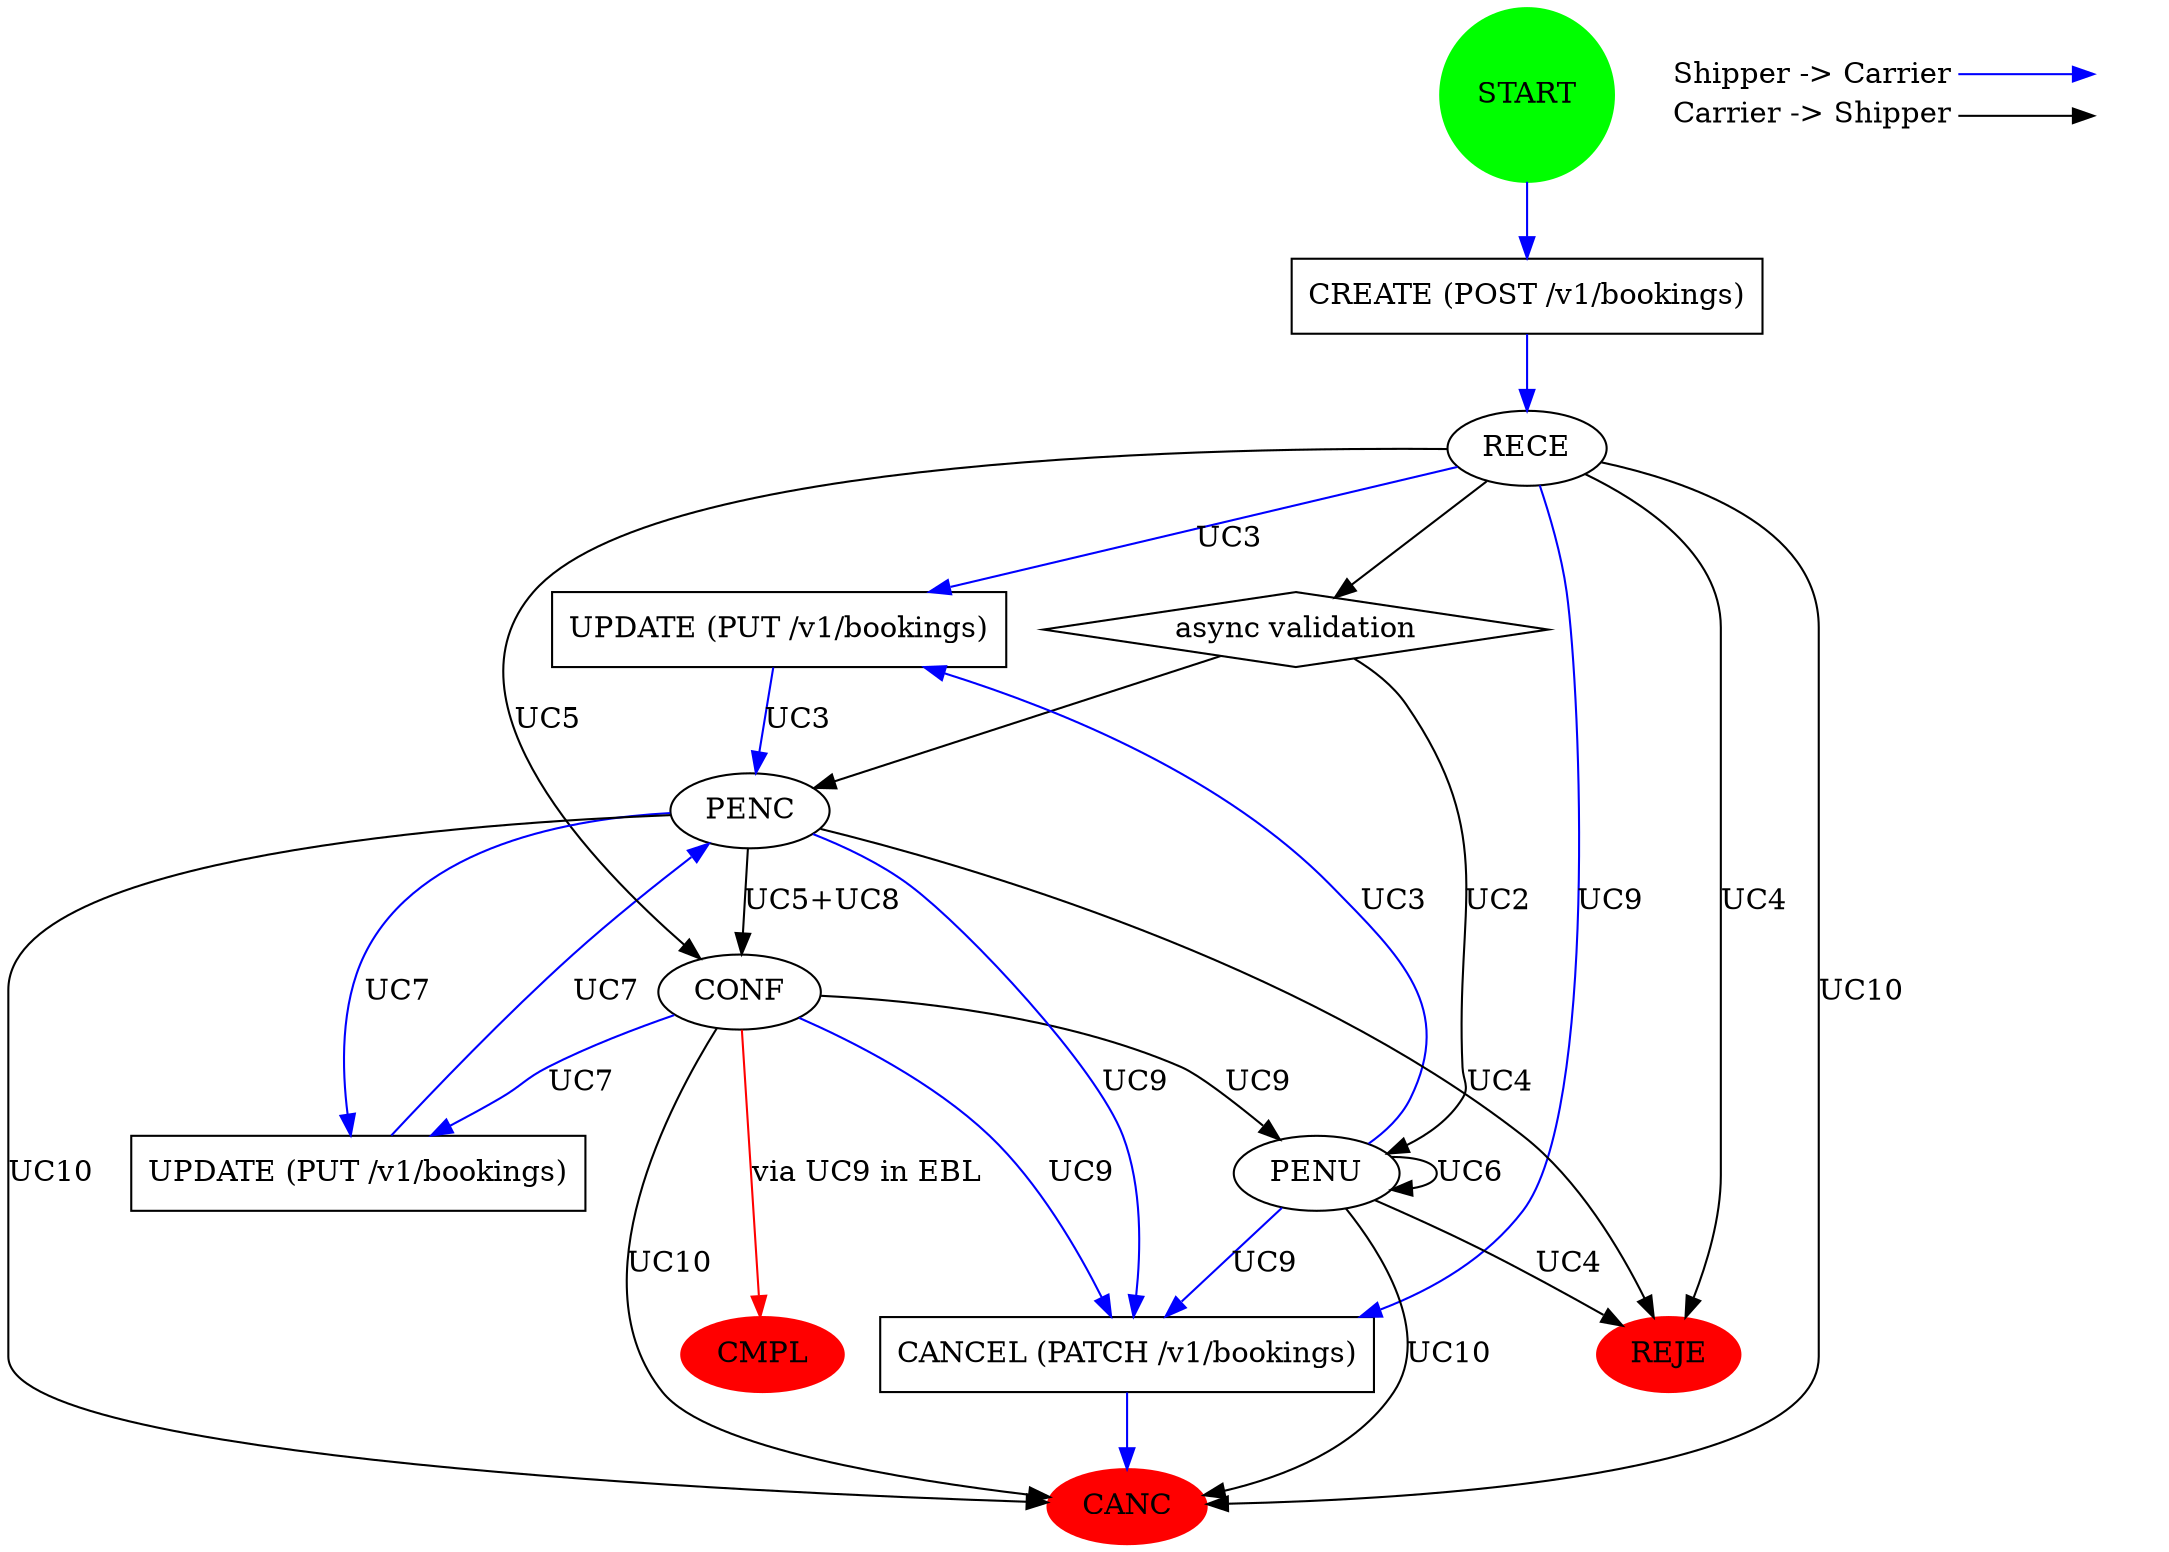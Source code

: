 digraph booking {
  START [shape=circle style=filled color=green];
  ACT_POST_BKG [shape=box label="CREATE (POST /v1/bookings)"];
  ACT_UPDATE_BKG [shape=box label="UPDATE (PUT /v1/bookings)"];
  ACT_AMEND_BKG [shape=box label="UPDATE (PUT /v1/bookings)"];
  ACT_CANCEL_BKG [shape=box label="CANCEL (PATCH /v1/bookings)"];

  ASYNC_VALIDATION [shape=diamond label="async validation"]

  CANC, CMPL, REJE [color=red style=filled];

  // Legend

  subgraph legend {
    label = "Legend";
    key [label=<<table border="0" cellpadding="2" cellspacing="0" cellborder="0">
             <tr><td align="right" port="i1">Shipper -&gt; Carrier</td></tr>
             <tr><td align="right" port="i2">Carrier -&gt; Shipper</td></tr>
         </table>> shape=plaintext];
    key2 [label=<<table border="0" cellpadding="2" cellspacing="0" cellborder="0">
              <tr><td port="i1">&nbsp;</td></tr>
              <tr><td port="i2">&nbsp;</td></tr>
         </table>> shape=plaintext];

    key:i1:e -> key2:i1:w [color=blue];
    key:i2:e -> key2:i2:w;

    { rank=same; key key2 }
  }

  // Transitions

  START -> ACT_POST_BKG -> RECE [color=blue];

  CONF -> CMPL [label="via UC9 in EBL" color=red];

  RECE -> ASYNC_VALIDATION;
  ASYNC_VALIDATION -> PENU [label="UC2"];
  ASYNC_VALIDATION -> PENC;

  RECE, PENU -> ACT_UPDATE_BKG [color=blue label="UC3"];

  RECE -> CONF [label="UC5"];
  PENC -> CONF [label="UC5+UC8"];

  PENU -> PENU [label="UC6"];
  CONF -> PENU [label="UC9"];

  PENC, CONF -> ACT_AMEND_BKG [color=blue label="UC7"];

  ACT_AMEND_BKG -> PENC [color=blue label="UC7"];

  ACT_UPDATE_BKG -> PENC [color=blue label="UC3"];

  RECE, PENU, PENC -> REJE [label="UC4"];

  RECE, PENU, PENC, CONF -> ACT_CANCEL_BKG [color=blue label="UC9"];
  RECE, PENU, PENC, CONF -> CANC [label="UC10"];

  ACT_CANCEL_BKG -> CANC [color=blue];

  { rank=same; ACT_CANCEL_BKG CMPL REJE }

}
